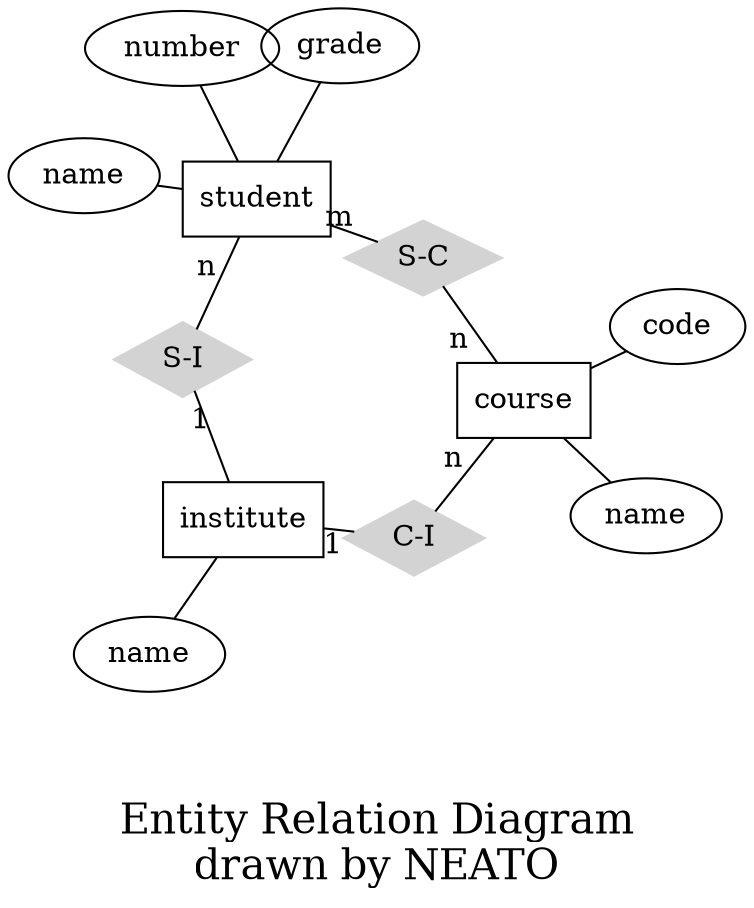 /*******************************************************************************
 * Copyright (c) 2017 itemis AG and others.
 *
 * All rights reserved. This program and the accompanying materials
 * are made available under the terms of the Eclipse Public License v1.0
 * which accompanies this distribution, and is available at
 * http://www.eclipse.org/legal/epl-v10.html
 *
 * Contributors:
 *       Tamas Miklossy  (itemis AG) - Initial text (bug #520919=
 *******************************************************************************/

// Sample graph from 
// http://www.graphviz.org/content/ER
// http://www.graphviz.org/Gallery/undirected/ER.gv.txt
graph ER {
	graph [bb="-154.44,170.56,189.1,-257.81",
		fontsize=20,
		label="\n\nEntity Relation Diagram\ndrawn by NEATO",
		layout=neato,
		lheight=1.28,
		lp="17.33,120.56",
		lwidth=2.76
	];
	node [color=lightgrey,
		label="\N",
		shape=diamond,
		style=filled
	];
	{
		node [label=name];
		name0		 [color="",
			height=0.5,
			label=name,
			pos="144.95,-173.45",
			shape=ellipse,
			style="",
			width=0.83048];
		name1		 [color="",
			height=0.5,
			label=name,
			pos="-92.878,-239.81",
			shape=ellipse,
			style="",
			width=0.83048];
		name2		 [color="",
			height=0.5,
			label=name,
			pos="-124.54,-10.021",
			shape=ellipse,
			style="",
			width=0.83048];
	}
	course	 [color="",
		height=0.5,
		pos="86.543,-117.7",
		shape=box,
		style="",
		width=0.75];
	"C-I"	 [height=0.5,
		pos="33.722,-183.7",
		width=0.89363];
	course -- "C-I"	 [label=n,
		len=1.00,
		lp="54.531,-145.83",
		pos="72.109,-135.74 63.19,-146.88 51.958,-160.92 43.953,-170.92"];
	institute	 [color="",
		height=0.5,
		pos="-48.25,-174.96",
		shape=box,
		style="",
		width=0.81944];
	institute -- name1	 [pos="-60.681,-193.03 -67.181,-202.47 -75.082,-213.95 -81.43,-223.18"];
	"S-I"	 [height=0.5,
		pos="-77.181,-98.113",
		width=0.86809];
	institute -- "S-I"	 [label=1,
		len=1.00,
		lp="-66.823,-142.42",
		pos="-55.106,-156.75 -60.119,-143.43 -66.836,-125.59 -71.539,-113.1"];
	student	 [color="",
		height=0.5,
		pos="-41.682,-21.084",
		shape=box,
		style="",
		width=0.79167];
	student -- name2	 [pos="-70.197,-17.277 -78.249,-16.202 -87.024,-15.03 -95.128,-13.948"];
	grade	 [color="",
		height=0.5,
		pos="-1.7507,52.559",
		shape=ellipse,
		style="",
		width=0.84854];
	student -- grade	 [pos="-31.811,-2.8798 -25.529,8.7056 -17.438,23.628 -11.233,35.072"];
	number	 [color="",
		height=0.5,
		pos="-77.705,51.111",
		shape=ellipse,
		style="",
		width=1.0652];
	student -- number	 [pos="-50.772,-2.866 -56.274,8.1616 -63.263,22.168 -68.742,33.149"];
	"S-C"	 [height=0.5,
		pos="38.268,-49.244",
		width=0.99575];
	student -- "S-C"	 [label=m,
		len=1.00,
		lp="-3.4218,-43.997",
		pos="-12.818,-31.25 -2.9778,-34.716 7.838,-38.526 16.974,-41.744"];
	name0 -- course	 [pos="128.99,-158.22 121.83,-151.38 113.32,-143.26 105.81,-136.09"];
	code	 [color="",
		height=0.5,
		pos="160.5,-82.63",
		shape=ellipse,
		style="",
		width=0.79437];
	code -- course	 [pos="137.51,-93.534 129.96,-97.113 121.5,-101.12 113.67,-104.83"];
	"C-I" -- institute	 [label=1,
		len=1.00,
		lp="-9.5553,-186.96",
		pos="6.4263,-180.79 -1.5843,-179.94 -10.383,-179 -18.537,-178.13"];
	"S-C" -- course	 [label=n,
		len=1.00,
		lp="57.27,-88.652",
		pos="47.805,-62.769 55.225,-73.289 65.591,-87.99 73.734,-99.536"];
	"S-I" -- student	 [label=n,
		len=1.00,
		lp="-63.793,-68.969",
		pos="-70.504,-83.624 -64.719,-71.073 -56.323,-52.854 -50.083,-39.314"];
}
